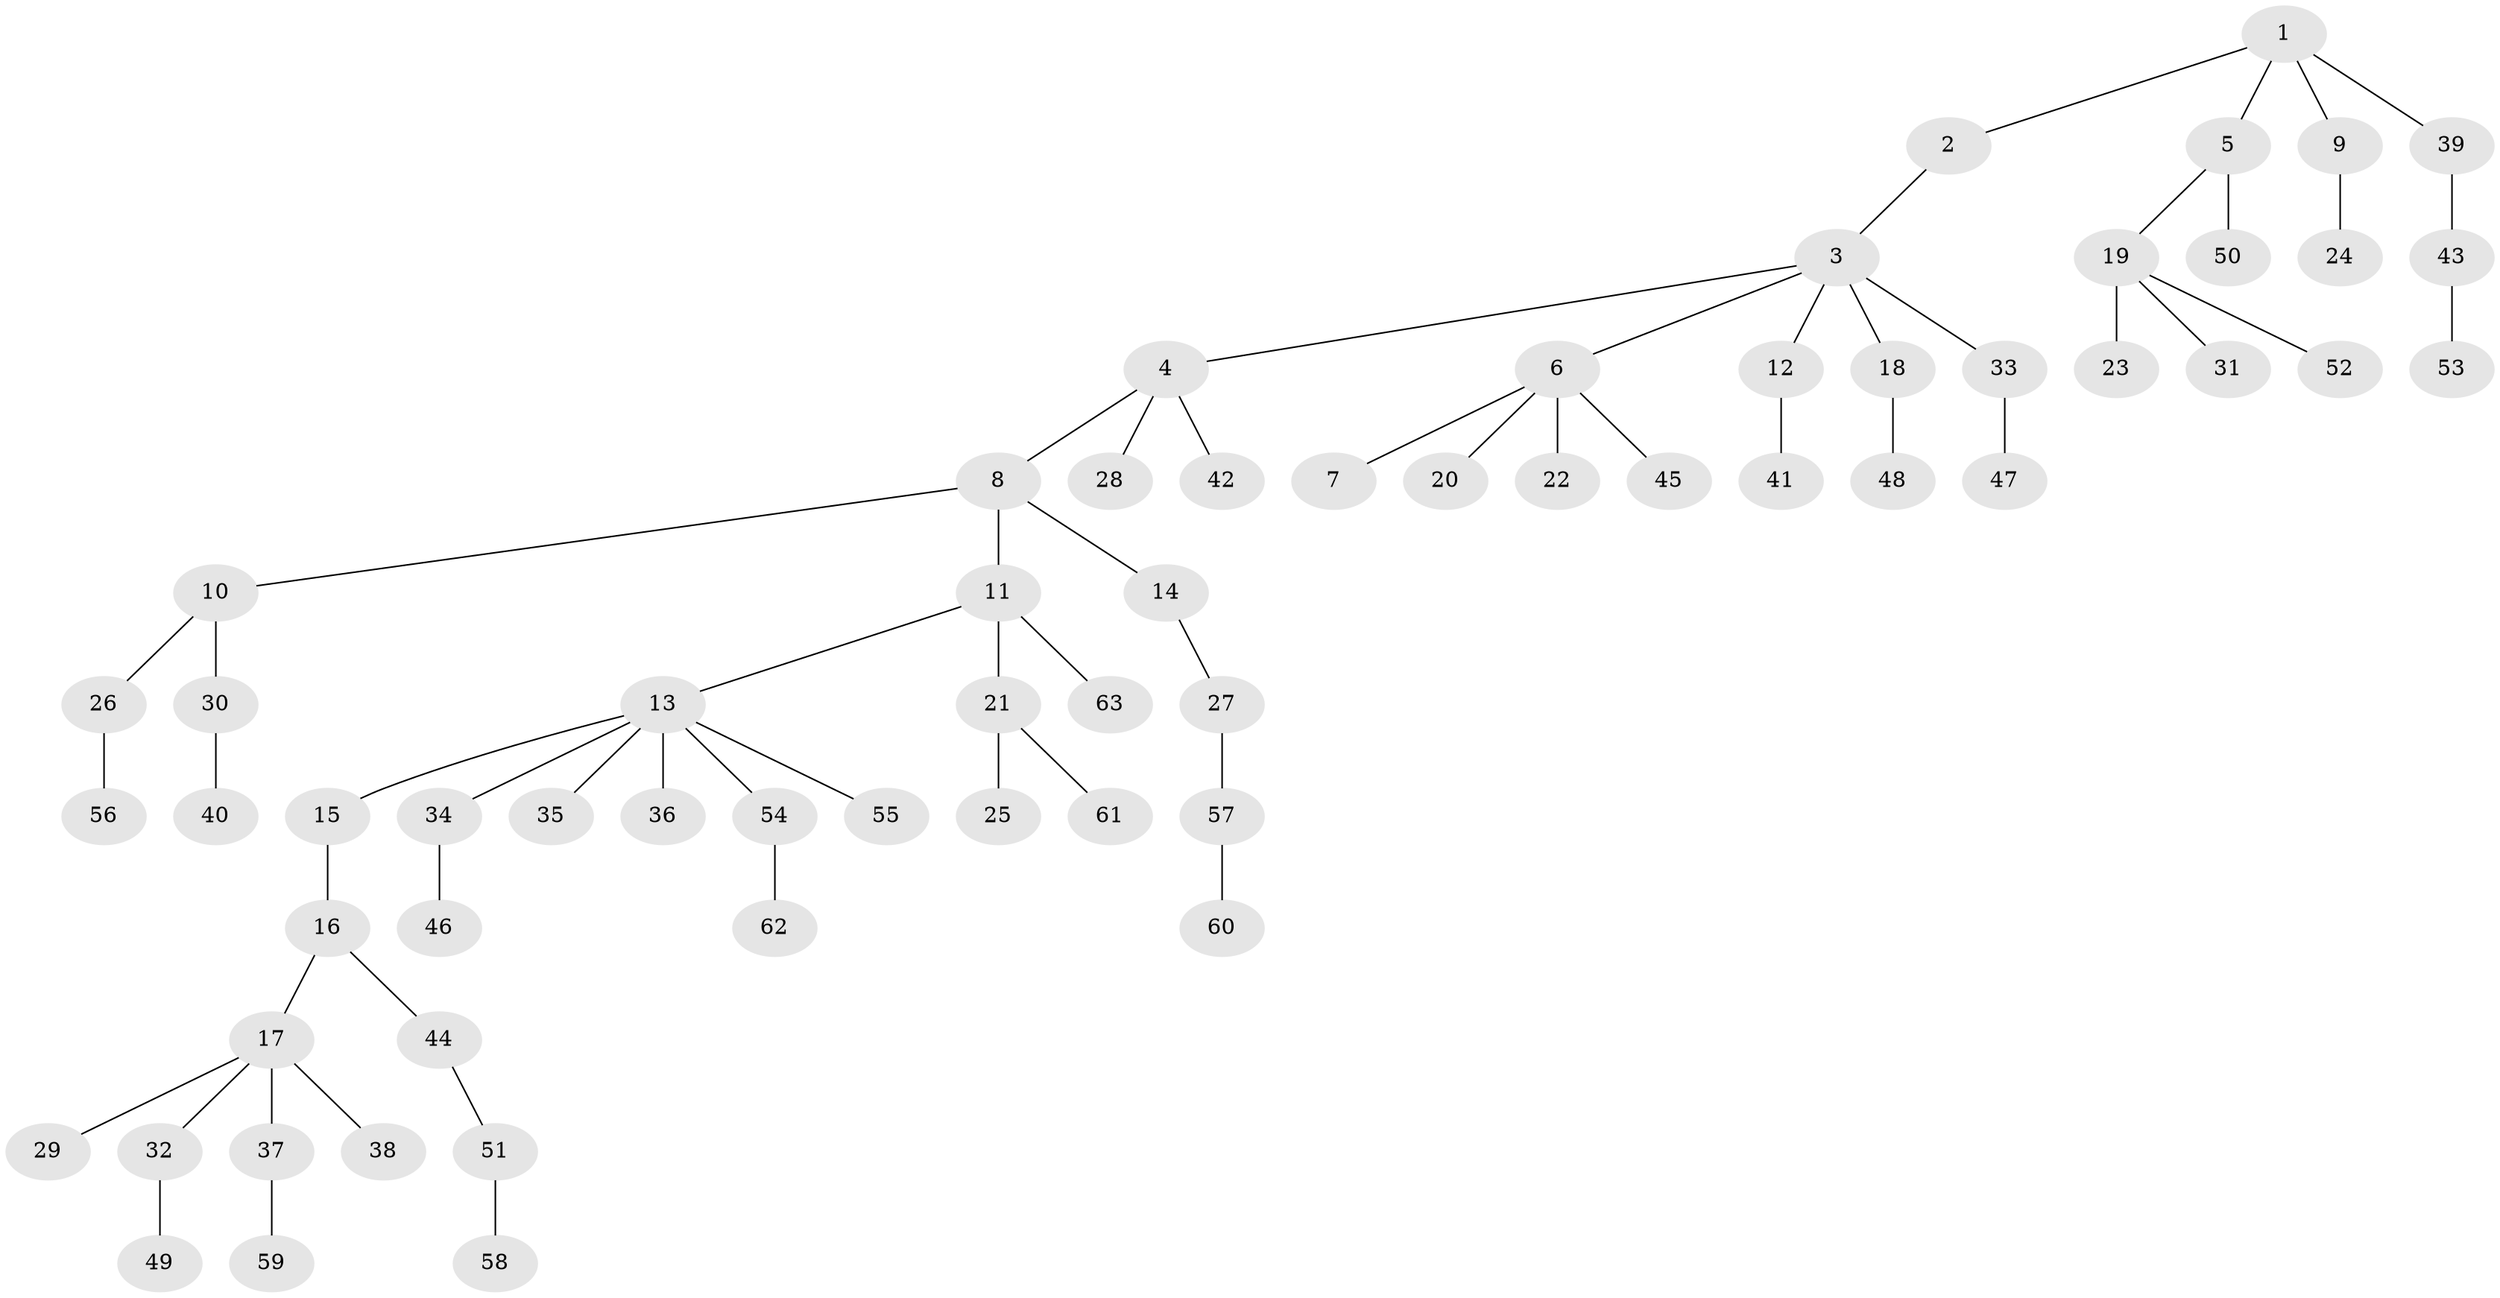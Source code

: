 // Generated by graph-tools (version 1.1) at 2025/36/03/09/25 02:36:35]
// undirected, 63 vertices, 62 edges
graph export_dot {
graph [start="1"]
  node [color=gray90,style=filled];
  1;
  2;
  3;
  4;
  5;
  6;
  7;
  8;
  9;
  10;
  11;
  12;
  13;
  14;
  15;
  16;
  17;
  18;
  19;
  20;
  21;
  22;
  23;
  24;
  25;
  26;
  27;
  28;
  29;
  30;
  31;
  32;
  33;
  34;
  35;
  36;
  37;
  38;
  39;
  40;
  41;
  42;
  43;
  44;
  45;
  46;
  47;
  48;
  49;
  50;
  51;
  52;
  53;
  54;
  55;
  56;
  57;
  58;
  59;
  60;
  61;
  62;
  63;
  1 -- 2;
  1 -- 5;
  1 -- 9;
  1 -- 39;
  2 -- 3;
  3 -- 4;
  3 -- 6;
  3 -- 12;
  3 -- 18;
  3 -- 33;
  4 -- 8;
  4 -- 28;
  4 -- 42;
  5 -- 19;
  5 -- 50;
  6 -- 7;
  6 -- 20;
  6 -- 22;
  6 -- 45;
  8 -- 10;
  8 -- 11;
  8 -- 14;
  9 -- 24;
  10 -- 26;
  10 -- 30;
  11 -- 13;
  11 -- 21;
  11 -- 63;
  12 -- 41;
  13 -- 15;
  13 -- 34;
  13 -- 35;
  13 -- 36;
  13 -- 54;
  13 -- 55;
  14 -- 27;
  15 -- 16;
  16 -- 17;
  16 -- 44;
  17 -- 29;
  17 -- 32;
  17 -- 37;
  17 -- 38;
  18 -- 48;
  19 -- 23;
  19 -- 31;
  19 -- 52;
  21 -- 25;
  21 -- 61;
  26 -- 56;
  27 -- 57;
  30 -- 40;
  32 -- 49;
  33 -- 47;
  34 -- 46;
  37 -- 59;
  39 -- 43;
  43 -- 53;
  44 -- 51;
  51 -- 58;
  54 -- 62;
  57 -- 60;
}
